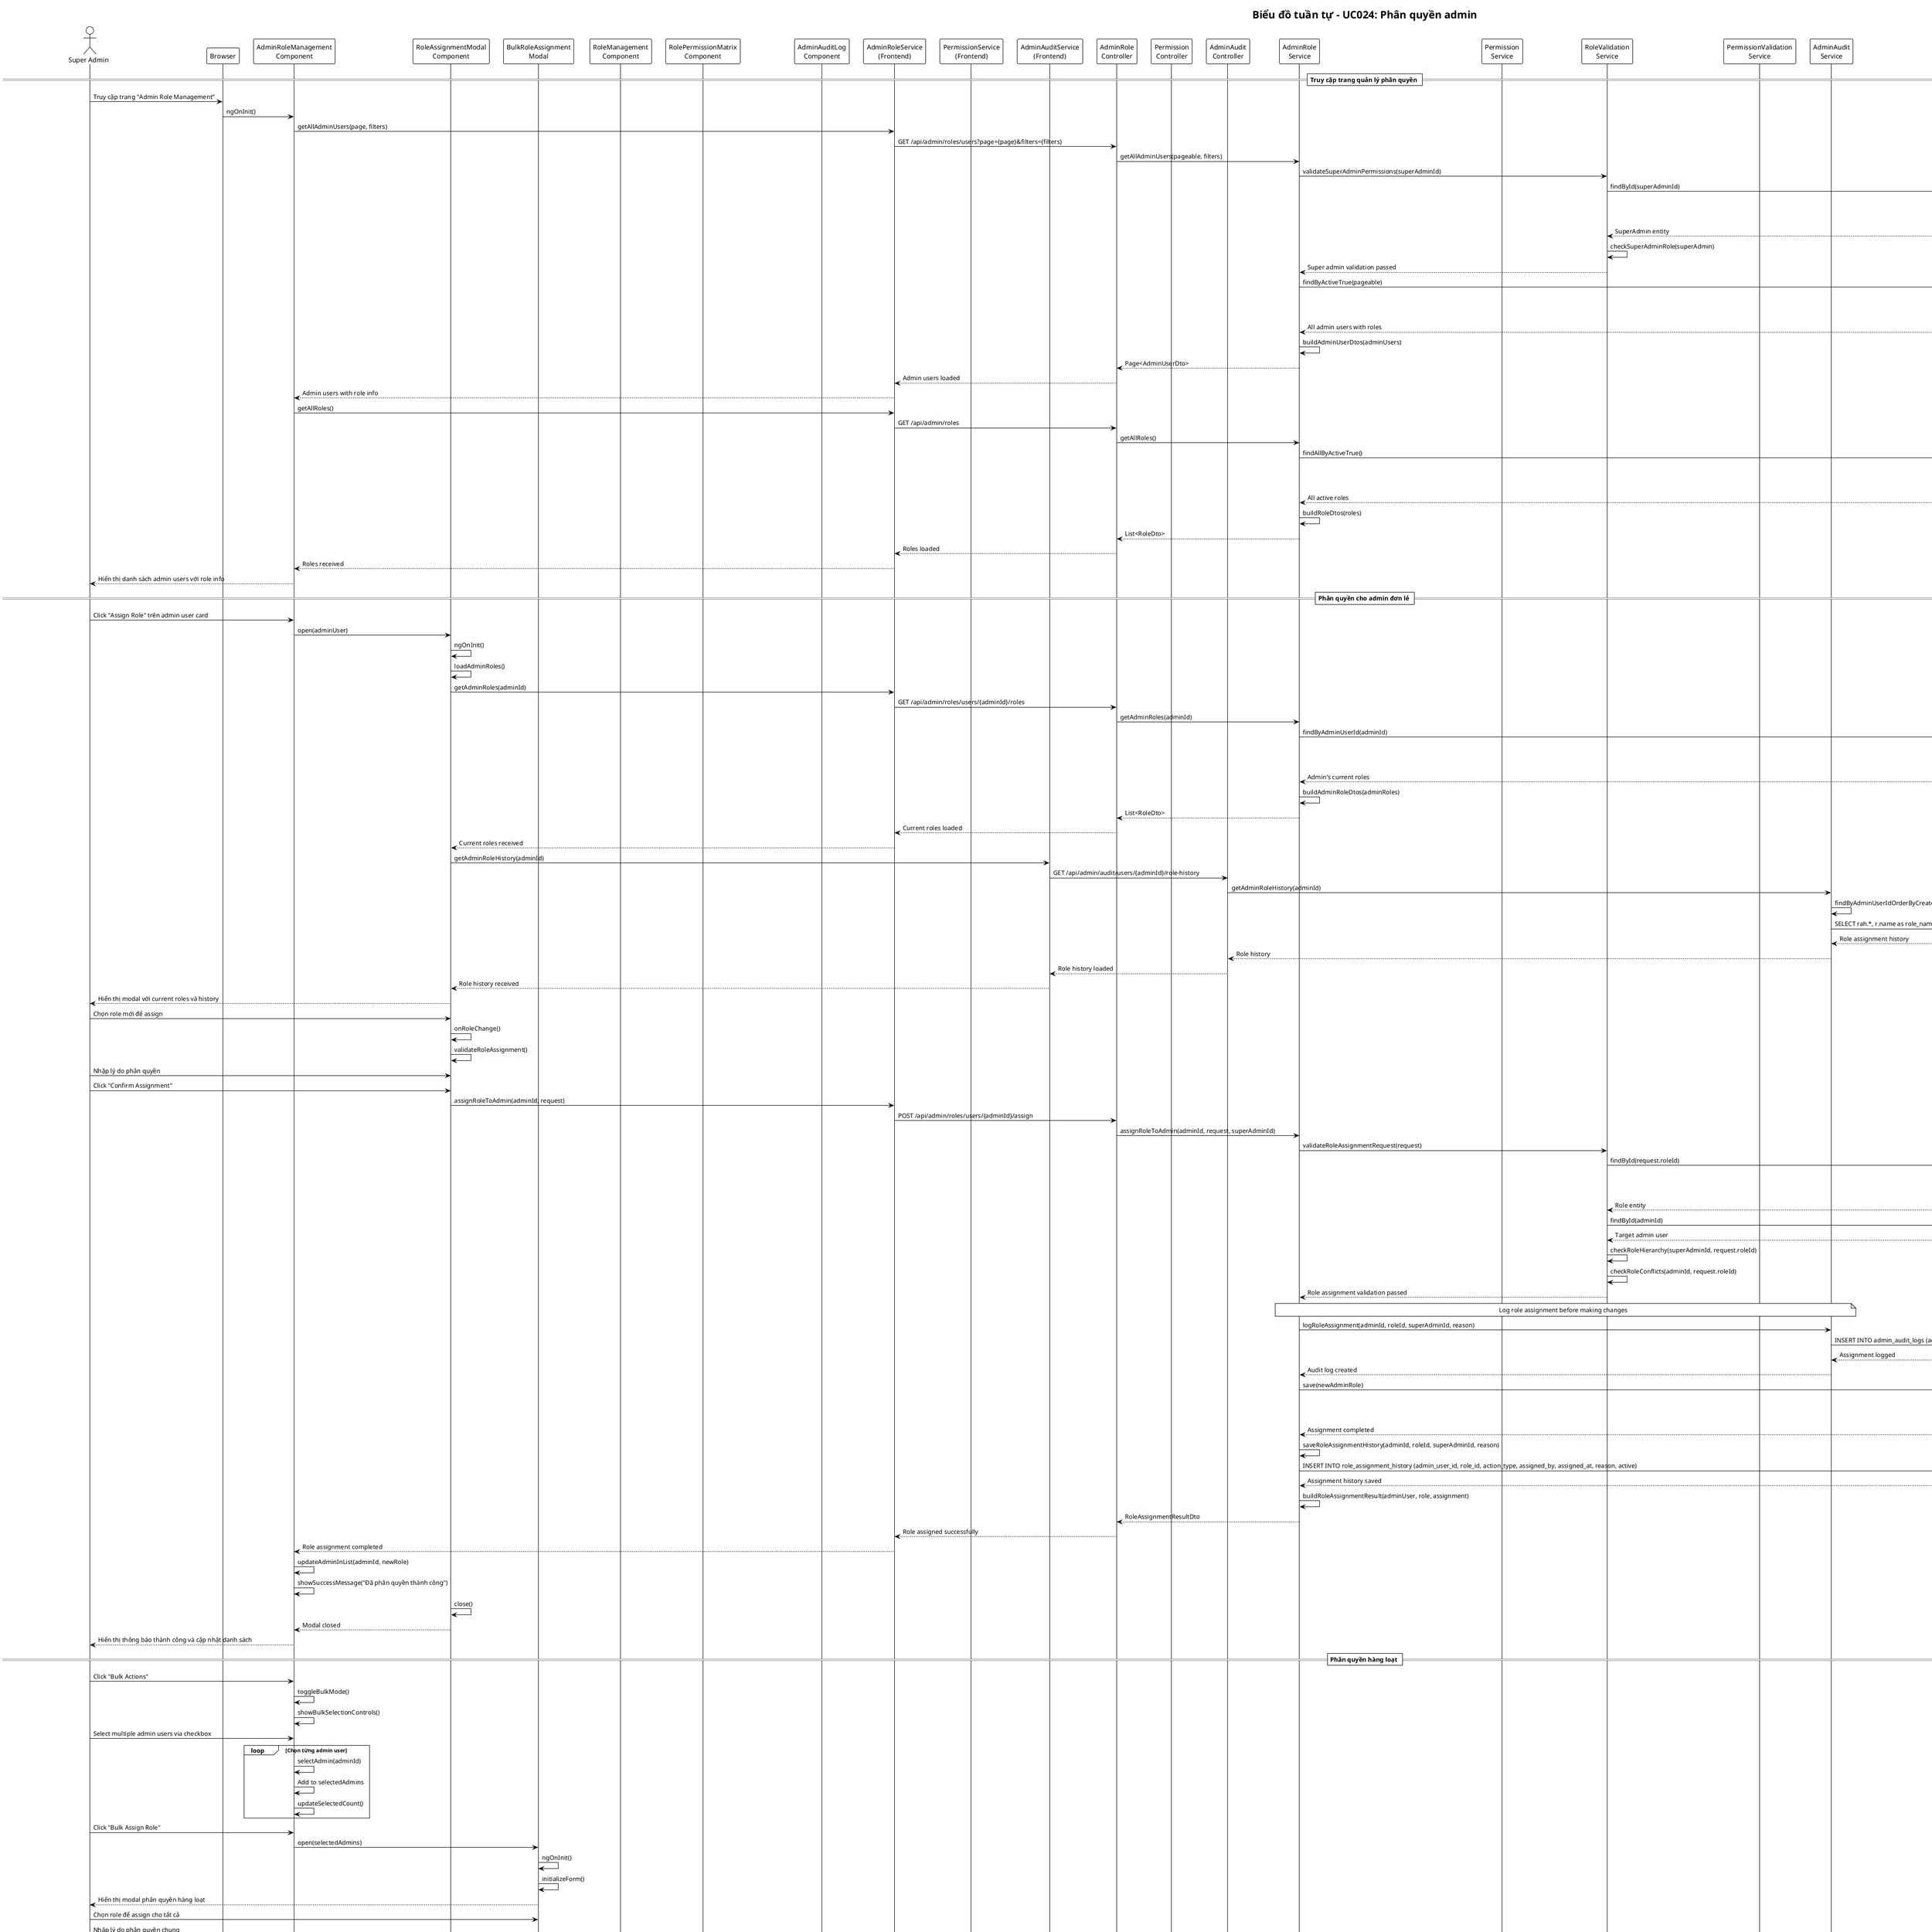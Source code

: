 @startuml UC024-Sequence-Diagram-Phan-Quyen-Admin
!theme plain

title Biểu đồ tuần tự - UC024: Phân quyền admin

actor SuperAdmin as "Super Admin"
participant Browser as "Browser"
participant AdminRoleManagementComponent as "AdminRoleManagement\nComponent"
participant RoleAssignmentModalComponent as "RoleAssignmentModal\nComponent"
participant BulkRoleAssignmentModalComponent as "BulkRoleAssignment\nModal"
participant RoleManagementComponent as "RoleManagement\nComponent"
participant RolePermissionMatrixComponent as "RolePermissionMatrix\nComponent"
participant AdminAuditLogComponent as "AdminAuditLog\nComponent"
participant AdminRoleService as "AdminRoleService\n(Frontend)"
participant PermissionService as "PermissionService\n(Frontend)"
participant AdminAuditService as "AdminAuditService\n(Frontend)"
participant AdminRoleController as "AdminRole\nController"
participant PermissionController as "Permission\nController"
participant AdminAuditController as "AdminAudit\nController"
participant AdminRoleService_BE as "AdminRole\nService"
participant PermissionService_BE as "Permission\nService"
participant RoleValidationService as "RoleValidation\nService"
participant PermissionValidationService as "PermissionValidation\nService"
participant AdminAuditService_BE as "AdminAudit\nService"
participant AdminUserRepository as "AdminUser\nRepository"
participant RoleRepository as "Role\nRepository"
participant AdminRoleRepository as "AdminRole\nRepository"
participant PermissionRepository as "Permission\nRepository"
participant RolePermissionRepository as "RolePermission\nRepository"
participant Database as "Database"

== Truy cập trang quản lý phân quyền ==

SuperAdmin -> Browser: Truy cập trang "Admin Role Management"
Browser -> AdminRoleManagementComponent: ngOnInit()
AdminRoleManagementComponent -> AdminRoleService: getAllAdminUsers(page, filters)
AdminRoleService -> AdminRoleController: GET /api/admin/roles/users?page={page}&filters={filters}
AdminRoleController -> AdminRoleService_BE: getAllAdminUsers(pageable, filters)

AdminRoleService_BE -> RoleValidationService: validateSuperAdminPermissions(superAdminId)
RoleValidationService -> AdminUserRepository: findById(superAdminId)
AdminUserRepository -> Database: SELECT au.*, r.name as role_name FROM admin_users au JOIN admin_roles ar ON au.id = ar.admin_user_id JOIN roles r ON ar.role_id = r.id WHERE au.id = ?
Database --> AdminUserRepository: SuperAdmin with roles
AdminUserRepository --> RoleValidationService: SuperAdmin entity
RoleValidationService -> RoleValidationService: checkSuperAdminRole(superAdmin)
RoleValidationService --> AdminRoleService_BE: Super admin validation passed

AdminRoleService_BE -> AdminUserRepository: findByActiveTrue(pageable)
AdminUserRepository -> Database: SELECT au.*, GROUP_CONCAT(r.name) as role_names FROM admin_users au LEFT JOIN admin_roles ar ON au.id = ar.admin_user_id LEFT JOIN roles r ON ar.role_id = r.id WHERE au.active = true GROUP BY au.id ORDER BY au.created_at DESC
Database --> AdminUserRepository: Page<AdminUser> with roles
AdminUserRepository --> AdminRoleService_BE: All admin users with roles

AdminRoleService_BE -> AdminRoleService_BE: buildAdminUserDtos(adminUsers)
AdminRoleService_BE --> AdminRoleController: Page<AdminUserDto>
AdminRoleController --> AdminRoleService: Admin users loaded
AdminRoleService --> AdminRoleManagementComponent: Admin users with role info

AdminRoleManagementComponent -> AdminRoleService: getAllRoles()
AdminRoleService -> AdminRoleController: GET /api/admin/roles
AdminRoleController -> AdminRoleService_BE: getAllRoles()

AdminRoleService_BE -> RoleRepository: findAllByActiveTrue()
RoleRepository -> Database: SELECT r.*, COUNT(ar.admin_user_id) as admin_count FROM roles r LEFT JOIN admin_roles ar ON r.id = ar.role_id WHERE r.active = true GROUP BY r.id ORDER BY r.level DESC
Database --> RoleRepository: Active roles with admin counts
RoleRepository --> AdminRoleService_BE: All active roles

AdminRoleService_BE -> AdminRoleService_BE: buildRoleDtos(roles)
AdminRoleService_BE --> AdminRoleController: List<RoleDto>
AdminRoleController --> AdminRoleService: Roles loaded
AdminRoleService --> AdminRoleManagementComponent: Roles received

AdminRoleManagementComponent --> SuperAdmin: Hiển thị danh sách admin users với role info

== Phân quyền cho admin đơn lẻ ==

SuperAdmin -> AdminRoleManagementComponent: Click "Assign Role" trên admin user card
AdminRoleManagementComponent -> RoleAssignmentModalComponent: open(adminUser)
RoleAssignmentModalComponent -> RoleAssignmentModalComponent: ngOnInit()
RoleAssignmentModalComponent -> RoleAssignmentModalComponent: loadAdminRoles()

RoleAssignmentModalComponent -> AdminRoleService: getAdminRoles(adminId)
AdminRoleService -> AdminRoleController: GET /api/admin/roles/users/{adminId}/roles
AdminRoleController -> AdminRoleService_BE: getAdminRoles(adminId)

AdminRoleService_BE -> AdminRoleRepository: findByAdminUserId(adminId)
AdminRoleRepository -> Database: SELECT ar.*, r.name, r.description, r.level FROM admin_roles ar JOIN roles r ON ar.role_id = r.id WHERE ar.admin_user_id = ? AND ar.active = true
Database --> AdminRoleRepository: Current admin roles
AdminRoleRepository --> AdminRoleService_BE: Admin's current roles

AdminRoleService_BE -> AdminRoleService_BE: buildAdminRoleDtos(adminRoles)
AdminRoleService_BE --> AdminRoleController: List<RoleDto>
AdminRoleController --> AdminRoleService: Current roles loaded
AdminRoleService --> RoleAssignmentModalComponent: Current roles received

RoleAssignmentModalComponent -> AdminAuditService: getAdminRoleHistory(adminId)
AdminAuditService -> AdminAuditController: GET /api/admin/audit/users/{adminId}/role-history
AdminAuditController -> AdminAuditService_BE: getAdminRoleHistory(adminId)

AdminAuditService_BE -> AdminAuditService_BE: findByAdminUserIdOrderByCreatedAtDesc(adminId)
AdminAuditService_BE -> Database: SELECT rah.*, r.name as role_name, au.username as assigned_by_username FROM role_assignment_history rah JOIN roles r ON rah.role_id = r.id LEFT JOIN admin_users au ON rah.assigned_by = au.id WHERE rah.admin_user_id = ? ORDER BY rah.assigned_at DESC
Database --> AdminAuditService_BE: Role assignment history
AdminAuditService_BE --> AdminAuditController: Role history
AdminAuditController --> AdminAuditService: Role history loaded
AdminAuditService --> RoleAssignmentModalComponent: Role history received

RoleAssignmentModalComponent --> SuperAdmin: Hiển thị modal với current roles và history

SuperAdmin -> RoleAssignmentModalComponent: Chọn role mới để assign
RoleAssignmentModalComponent -> RoleAssignmentModalComponent: onRoleChange()
RoleAssignmentModalComponent -> RoleAssignmentModalComponent: validateRoleAssignment()

SuperAdmin -> RoleAssignmentModalComponent: Nhập lý do phân quyền
SuperAdmin -> RoleAssignmentModalComponent: Click "Confirm Assignment"

RoleAssignmentModalComponent -> AdminRoleService: assignRoleToAdmin(adminId, request)
AdminRoleService -> AdminRoleController: POST /api/admin/roles/users/{adminId}/assign
AdminRoleController -> AdminRoleService_BE: assignRoleToAdmin(adminId, request, superAdminId)

AdminRoleService_BE -> RoleValidationService: validateRoleAssignmentRequest(request)
RoleValidationService -> RoleRepository: findById(request.roleId)
RoleRepository -> Database: SELECT * FROM roles WHERE id = ? AND active = true
Database --> RoleRepository: Role details
RoleRepository --> RoleValidationService: Role entity

RoleValidationService -> AdminUserRepository: findById(adminId)
AdminUserRepository --> RoleValidationService: Target admin user
RoleValidationService -> RoleValidationService: checkRoleHierarchy(superAdminId, request.roleId)
RoleValidationService -> RoleValidationService: checkRoleConflicts(adminId, request.roleId)
RoleValidationService --> AdminRoleService_BE: Role assignment validation passed

note over AdminRoleService_BE, AdminAuditService_BE: Log role assignment before making changes

AdminRoleService_BE -> AdminAuditService_BE: logRoleAssignment(adminId, roleId, superAdminId, reason)
AdminAuditService_BE -> Database: INSERT INTO admin_audit_logs (admin_id, action_type, resource_type, resource_id, target_admin_id, action_details, created_at)
Database --> AdminAuditService_BE: Assignment logged
AdminAuditService_BE --> AdminRoleService_BE: Audit log created

AdminRoleService_BE -> AdminRoleRepository: save(newAdminRole)
AdminRoleRepository -> Database: INSERT INTO admin_roles (admin_user_id, role_id, assigned_by, assigned_at, reason, active)
Database --> AdminRoleRepository: Role assignment saved
AdminRoleRepository --> AdminRoleService_BE: Assignment completed

AdminRoleService_BE -> AdminRoleService_BE: saveRoleAssignmentHistory(adminId, roleId, superAdminId, reason)
AdminRoleService_BE -> Database: INSERT INTO role_assignment_history (admin_user_id, role_id, action_type, assigned_by, assigned_at, reason, active)
Database --> AdminRoleService_BE: Assignment history saved

AdminRoleService_BE -> AdminRoleService_BE: buildRoleAssignmentResult(adminUser, role, assignment)
AdminRoleService_BE --> AdminRoleController: RoleAssignmentResultDto
AdminRoleController --> AdminRoleService: Role assigned successfully
AdminRoleService --> AdminRoleManagementComponent: Role assignment completed

AdminRoleManagementComponent -> AdminRoleManagementComponent: updateAdminInList(adminId, newRole)
AdminRoleManagementComponent -> AdminRoleManagementComponent: showSuccessMessage("Đã phân quyền thành công")

RoleAssignmentModalComponent -> RoleAssignmentModalComponent: close()
RoleAssignmentModalComponent --> AdminRoleManagementComponent: Modal closed
AdminRoleManagementComponent --> SuperAdmin: Hiển thị thông báo thành công và cập nhật danh sách

== Phân quyền hàng loạt ==

SuperAdmin -> AdminRoleManagementComponent: Click "Bulk Actions"
AdminRoleManagementComponent -> AdminRoleManagementComponent: toggleBulkMode()
AdminRoleManagementComponent -> AdminRoleManagementComponent: showBulkSelectionControls()

SuperAdmin -> AdminRoleManagementComponent: Select multiple admin users via checkbox
loop Chọn từng admin user
    AdminRoleManagementComponent -> AdminRoleManagementComponent: selectAdmin(adminId)
    AdminRoleManagementComponent -> AdminRoleManagementComponent: Add to selectedAdmins
    AdminRoleManagementComponent -> AdminRoleManagementComponent: updateSelectedCount()
end

SuperAdmin -> AdminRoleManagementComponent: Click "Bulk Assign Role"
AdminRoleManagementComponent -> BulkRoleAssignmentModalComponent: open(selectedAdmins)
BulkRoleAssignmentModalComponent -> BulkRoleAssignmentModalComponent: ngOnInit()
BulkRoleAssignmentModalComponent -> BulkRoleAssignmentModalComponent: initializeForm()

BulkRoleAssignmentModalComponent --> SuperAdmin: Hiển thị modal phân quyền hàng loạt

SuperAdmin -> BulkRoleAssignmentModalComponent: Chọn role để assign cho tất cả
SuperAdmin -> BulkRoleAssignmentModalComponent: Nhập lý do phân quyền chung
SuperAdmin -> BulkRoleAssignmentModalComponent: Chọn operation type "Add Role" hoặc "Replace Role"
SuperAdmin -> BulkRoleAssignmentModalComponent: Tick "Override existing roles" nếu cần

SuperAdmin -> BulkRoleAssignmentModalComponent: Click "Start Bulk Assignment"
BulkRoleAssignmentModalComponent -> BulkRoleAssignmentModalComponent: startBulkAssignment()

BulkRoleAssignmentModalComponent -> AdminRoleService: bulkAssignRoles(request)
AdminRoleService -> AdminRoleController: POST /api/admin/roles/bulk-assign
AdminRoleController -> AdminRoleService_BE: bulkAssignRoles(request, superAdminId)

AdminRoleService_BE -> RoleValidationService: validateBulkRoleAssignmentRequest(request)
RoleValidationService -> RoleValidationService: Check adminIds not empty
RoleValidationService -> RoleValidationService: Validate role exists
RoleValidationService -> RoleValidationService: Check reasonable batch size
RoleValidationService -> RoleValidationService: Validate super admin can assign this role
RoleValidationService --> AdminRoleService_BE: Bulk request validated

AdminRoleService_BE -> AdminAuditService_BE: logBulkRoleAssignment(adminIds, roleId, superAdminId, reason)
AdminAuditService_BE -> Database: INSERT INTO admin_audit_logs (bulk role assignment record)
Database --> AdminAuditService_BE: Bulk assignment logged
AdminAuditService_BE --> AdminRoleService_BE: Bulk audit log created

AdminRoleService_BE -> AdminRoleService_BE: Initialize bulk assignment counters
AdminRoleService_BE -> AdminRoleService_BE: successCount = 0, failedCount = 0

loop Assign role cho từng admin
    AdminRoleService_BE -> AdminUserRepository: findById(adminId)
    AdminUserRepository -> Database: SELECT admin for role assignment
    Database --> AdminUserRepository: Admin user to assign or null
    AdminUserRepository --> AdminRoleService_BE: Admin entity

    note over AdminRoleService_BE: Kiểm tra và assign role cho từng admin

    AdminRoleService_BE -> RoleValidationService: checkRoleConflicts(adminId, roleId)
    RoleValidationService --> AdminRoleService_BE: No conflicts

    AdminRoleService_BE -> AdminRoleRepository: save(new AdminRole)
    AdminRoleRepository -> Database: INSERT INTO admin_roles (admin_user_id, role_id, assigned_by, assigned_at, reason)
    Database --> AdminRoleRepository: Role assignment saved
    AdminRoleRepository --> AdminRoleService_BE: Assignment completed

    AdminRoleService_BE -> AdminRoleService_BE: saveRoleAssignmentHistory(adminId, roleId, superAdminId, reason)
    AdminRoleService_BE -> AdminRoleService_BE: successCount++

    AdminRoleService_BE -> BulkRoleAssignmentModalComponent: updateProgress(currentIndex, successCount, failedCount)
    BulkRoleAssignmentModalComponent -> BulkRoleAssignmentModalComponent: updateProgress(progress)
    BulkRoleAssignmentModalComponent --> SuperAdmin: Hiển thị tiến độ phân quyền
end

AdminRoleService_BE -> AdminRoleService_BE: buildBulkRoleAssignmentResult()
AdminRoleService_BE --> AdminRoleController: BulkRoleAssignmentResultDto
AdminRoleController --> AdminRoleService: Bulk assignment completed
AdminRoleService --> AdminRoleManagementComponent: Bulk assignment result received

AdminRoleManagementComponent -> AdminRoleManagementComponent: updateAfterBulkAssignment(result)
AdminRoleManagementComponent -> AdminRoleManagementComponent: Update admin users with new roles
AdminRoleManagementComponent -> AdminRoleManagementComponent: Clear selection
AdminRoleManagementComponent -> AdminRoleManagementComponent: Update statistics
AdminRoleManagementComponent -> BulkRoleAssignmentModalComponent: showFinalResults(result)
BulkRoleAssignmentModalComponent -> BulkRoleAssignmentModalComponent: Display final summary
BulkRoleAssignmentModalComponent --> SuperAdmin: Hiển thị "Đã phân quyền {successCount} admin, {failedCount} thất bại"

BulkRoleAssignmentModalComponent -> BulkRoleAssignmentModalComponent: close()

== Quản lý role và permission ==

SuperAdmin -> AdminRoleManagementComponent: Click "Manage Roles"
AdminRoleManagementComponent -> RoleManagementComponent: navigate()
RoleManagementComponent -> RoleManagementComponent: ngOnInit()

RoleManagementComponent -> AdminRoleService: getAllRoles()
AdminRoleService --> RoleManagementComponent: Roles loaded

RoleManagementComponent -> PermissionService: getAllPermissions()
PermissionService -> PermissionController: GET /api/admin/permissions
PermissionController -> PermissionService_BE: getAllPermissions()

PermissionService_BE -> PermissionRepository: findAllByActiveTrue()
PermissionRepository -> Database: SELECT p.*, pc.name as category_name FROM permissions p JOIN permission_categories pc ON p.category_id = pc.id WHERE p.active = true ORDER BY pc.sort_order, p.name
Database --> PermissionRepository: All active permissions
PermissionRepository --> PermissionService_BE: Permissions with categories

PermissionService_BE -> PermissionService_BE: buildPermissionDtos(permissions)
PermissionService_BE --> PermissionController: List<PermissionDto>
PermissionController --> PermissionService: Permissions loaded
PermissionService --> RoleManagementComponent: Permissions received

RoleManagementComponent --> SuperAdmin: Hiển thị role management interface

note over SuperAdmin, Database: Super Admin có thể tạo role mới

SuperAdmin -> RoleManagementComponent: Click "Create New Role"
RoleManagementComponent -> RoleManagementComponent: openCreateRoleModal()

SuperAdmin -> RoleManagementComponent: Nhập role name, description, level
SuperAdmin -> RoleManagementComponent: Chọn permissions cho role
SuperAdmin -> RoleManagementComponent: Click "Create Role"

RoleManagementComponent -> AdminRoleService: createRole(request)
AdminRoleService -> AdminRoleController: POST /api/admin/roles
AdminRoleController -> AdminRoleService_BE: createRole(request, superAdminId)

AdminRoleService_BE -> RoleValidationService: validateCreateRoleRequest(request)
RoleValidationService -> RoleRepository: findByName(request.name)
RoleValidationService -> RoleValidationService: checkRoleNameUnique()
RoleValidationService -> RoleValidationService: validateRoleLevel(request.level)
RoleValidationService -> PermissionRepository: findAllById(request.permissionIds)
RoleValidationService -> RoleValidationService: validatePermissionsExist()
RoleValidationService --> AdminRoleService_BE: Create role validation passed

AdminRoleService_BE -> RoleRepository: save(newRole)
RoleRepository -> Database: INSERT INTO roles (name, description, level, active, created_by, created_at)
Database --> RoleRepository: New role created
RoleRepository --> AdminRoleService_BE: Role entity

AdminRoleService_BE -> RolePermissionRepository: bulkInsert(rolePermissions)
RolePermissionRepository -> Database: INSERT INTO role_permissions (role_id, permission_id, granted_by, granted_at)
Database --> RolePermissionRepository: Role permissions saved
RolePermissionRepository --> AdminRoleService_BE: Permissions assigned

AdminRoleService_BE -> AdminAuditService_BE: logRoleCreation(roleId, superAdminId, roleData)
AdminAuditService_BE --> AdminRoleService_BE: Role creation logged

AdminRoleService_BE --> AdminRoleController: RoleDto
AdminRoleController --> AdminRoleService: Role created successfully
AdminRoleService --> RoleManagementComponent: New role available
RoleManagementComponent --> SuperAdmin: Role đã được tạo thành công

== Quản lý Role-Permission Matrix ==

SuperAdmin -> RoleManagementComponent: Click "View Permission Matrix"
RoleManagementComponent -> RolePermissionMatrixComponent: open()
RolePermissionMatrixComponent -> RolePermissionMatrixComponent: ngOnInit()

RolePermissionMatrixComponent -> AdminRoleService: getRolePermissionMatrix()
AdminRoleService -> AdminRoleController: GET /api/admin/roles/permission-matrix
AdminRoleController -> AdminRoleService_BE: getRolePermissionMatrix()

AdminRoleService_BE -> RoleRepository: findAllByActiveTrue()
AdminRoleService_BE -> PermissionRepository: findAllByActiveTrue()
AdminRoleService_BE -> RolePermissionRepository: findAll()

AdminRoleService_BE -> AdminRoleService_BE: buildRolePermissionMatrix(roles, permissions, rolePermissions)
AdminRoleService_BE --> AdminRoleController: RolePermissionMatrixDto
AdminRoleController --> AdminRoleService: Matrix loaded
AdminRoleService --> RolePermissionMatrixComponent: Permission matrix received

RolePermissionMatrixComponent --> SuperAdmin: Hiển thị permission matrix

SuperAdmin -> RolePermissionMatrixComponent: Toggle permission cho role
RolePermissionMatrixComponent -> RolePermissionMatrixComponent: togglePermission(roleId, permissionId)

RolePermissionMatrixComponent -> AdminRoleService: updateRolePermissions(roleId, permissions)
AdminRoleService -> AdminRoleController: PUT /api/admin/roles/{roleId}/permissions
AdminRoleController -> AdminRoleService_BE: updateRolePermissions(roleId, permissions, superAdminId)

AdminRoleService_BE -> RoleValidationService: validateRoleExists(roleId)
AdminRoleService_BE -> PermissionValidationService: validatePermissionsExist(permissions)

AdminRoleService_BE -> RolePermissionRepository: deleteByRoleId(roleId)
RolePermissionRepository -> Database: DELETE FROM role_permissions WHERE role_id = ?
Database --> RolePermissionRepository: Old permissions removed

AdminRoleService_BE -> RolePermissionRepository: bulkInsert(newRolePermissions)
RolePermissionRepository -> Database: INSERT new role permissions
Database --> RolePermissionRepository: New permissions saved

AdminRoleService_BE -> AdminAuditService_BE: logRolePermissionUpdate(roleId, superAdminId, changes)
AdminAuditService_BE --> AdminRoleService_BE: Permission update logged

AdminRoleService_BE --> AdminRoleController: Update successful
AdminRoleController --> AdminRoleService: Permissions updated
AdminRoleService --> RolePermissionMatrixComponent: Matrix updated
RolePermissionMatrixComponent --> SuperAdmin: "Quyền đã được cập nhật"

== Xem audit log ==

SuperAdmin -> AdminRoleManagementComponent: Click "View Audit Logs"
AdminRoleManagementComponent -> AdminAuditLogComponent: navigate()
AdminAuditLogComponent -> AdminAuditLogComponent: ngOnInit()

AdminAuditLogComponent -> AdminAuditService: getAdminAuditLogs(filters)
AdminAuditService -> AdminAuditController: GET /api/admin/audit/logs?filters={filters}
AdminAuditController -> AdminAuditService_BE: getAdminAuditLogs(filters, pageable)

AdminAuditService_BE -> AdminAuditService_BE: findAuditLogsByFilters(filters, pageable)
AdminAuditService_BE -> Database: SELECT aal.*, au1.username as admin_username, au2.username as target_username FROM admin_audit_logs aal LEFT JOIN admin_users au1 ON aal.admin_id = au1.id LEFT JOIN admin_users au2 ON aal.target_admin_id = au2.id WHERE action_type LIKE '%ROLE%' ORDER BY aal.created_at DESC
Database --> AdminAuditService_BE: Audit logs with details
AdminAuditService_BE --> AdminAuditController: Page<AdminAuditLogDto>
AdminAuditController --> AdminAuditService: Audit logs loaded
AdminAuditService --> AdminAuditLogComponent: Audit logs received

AdminAuditLogComponent --> SuperAdmin: Hiển thị audit logs với filter

SuperAdmin -> AdminAuditLogComponent: Filter by admin hoặc action type
AdminAuditLogComponent -> AdminAuditLogComponent: filterLogs()
AdminAuditLogComponent -> AdminAuditService: getAdminAuditLogs(newFilters)
' Similar flow as above with new filters

SuperAdmin -> AdminAuditLogComponent: Click "Export Report"
AdminAuditLogComponent -> AdminAuditService: exportAuditReport(filters)
AdminAuditService -> AdminAuditController: GET /api/admin/audit/export?filters={filters}
AdminAuditController -> AdminAuditService_BE: exportAuditReport(filters)

AdminAuditService_BE -> AdminAuditService_BE: generateAuditReport(filters)
AdminAuditService_BE --> AdminAuditController: ByteArrayResource (Excel/PDF)
AdminAuditController --> AdminAuditService: File download
AdminAuditService --> AdminAuditLogComponent: File downloaded
AdminAuditLogComponent --> SuperAdmin: "Báo cáo đã được tải xuống"

== Xử lý lỗi ==

note over SuperAdmin, Database: Các trường hợp lỗi có thể xảy ra trong quá trình phân quyền

note over RoleValidationService: Lỗi role không tồn tại
note over SuperAdmin: "Role được chọn không tồn tại"

note over RoleValidationService: Lỗi admin không tồn tại
note over SuperAdmin: "Admin user không tồn tại"

note over RoleValidationService: Lỗi phân cấp role
note over SuperAdmin: "Không thể gán role cao hơn cấp của bạn"

note over RoleValidationService: Lỗi conflict role
note over SuperAdmin: "Admin đã có role này hoặc có role xung đột"

note over RoleValidationService: Lỗi role name duplicate
note over SuperAdmin: "Tên role đã tồn tại"

note over PermissionValidationService: Lỗi permission không tồn tại
note over SuperAdmin: "Permission được chọn không tồn tại"

note over Database: Lỗi database constraint
note over SuperAdmin: "Không thể thực hiện phân quyền do ràng buộc dữ liệu"

@enduml
